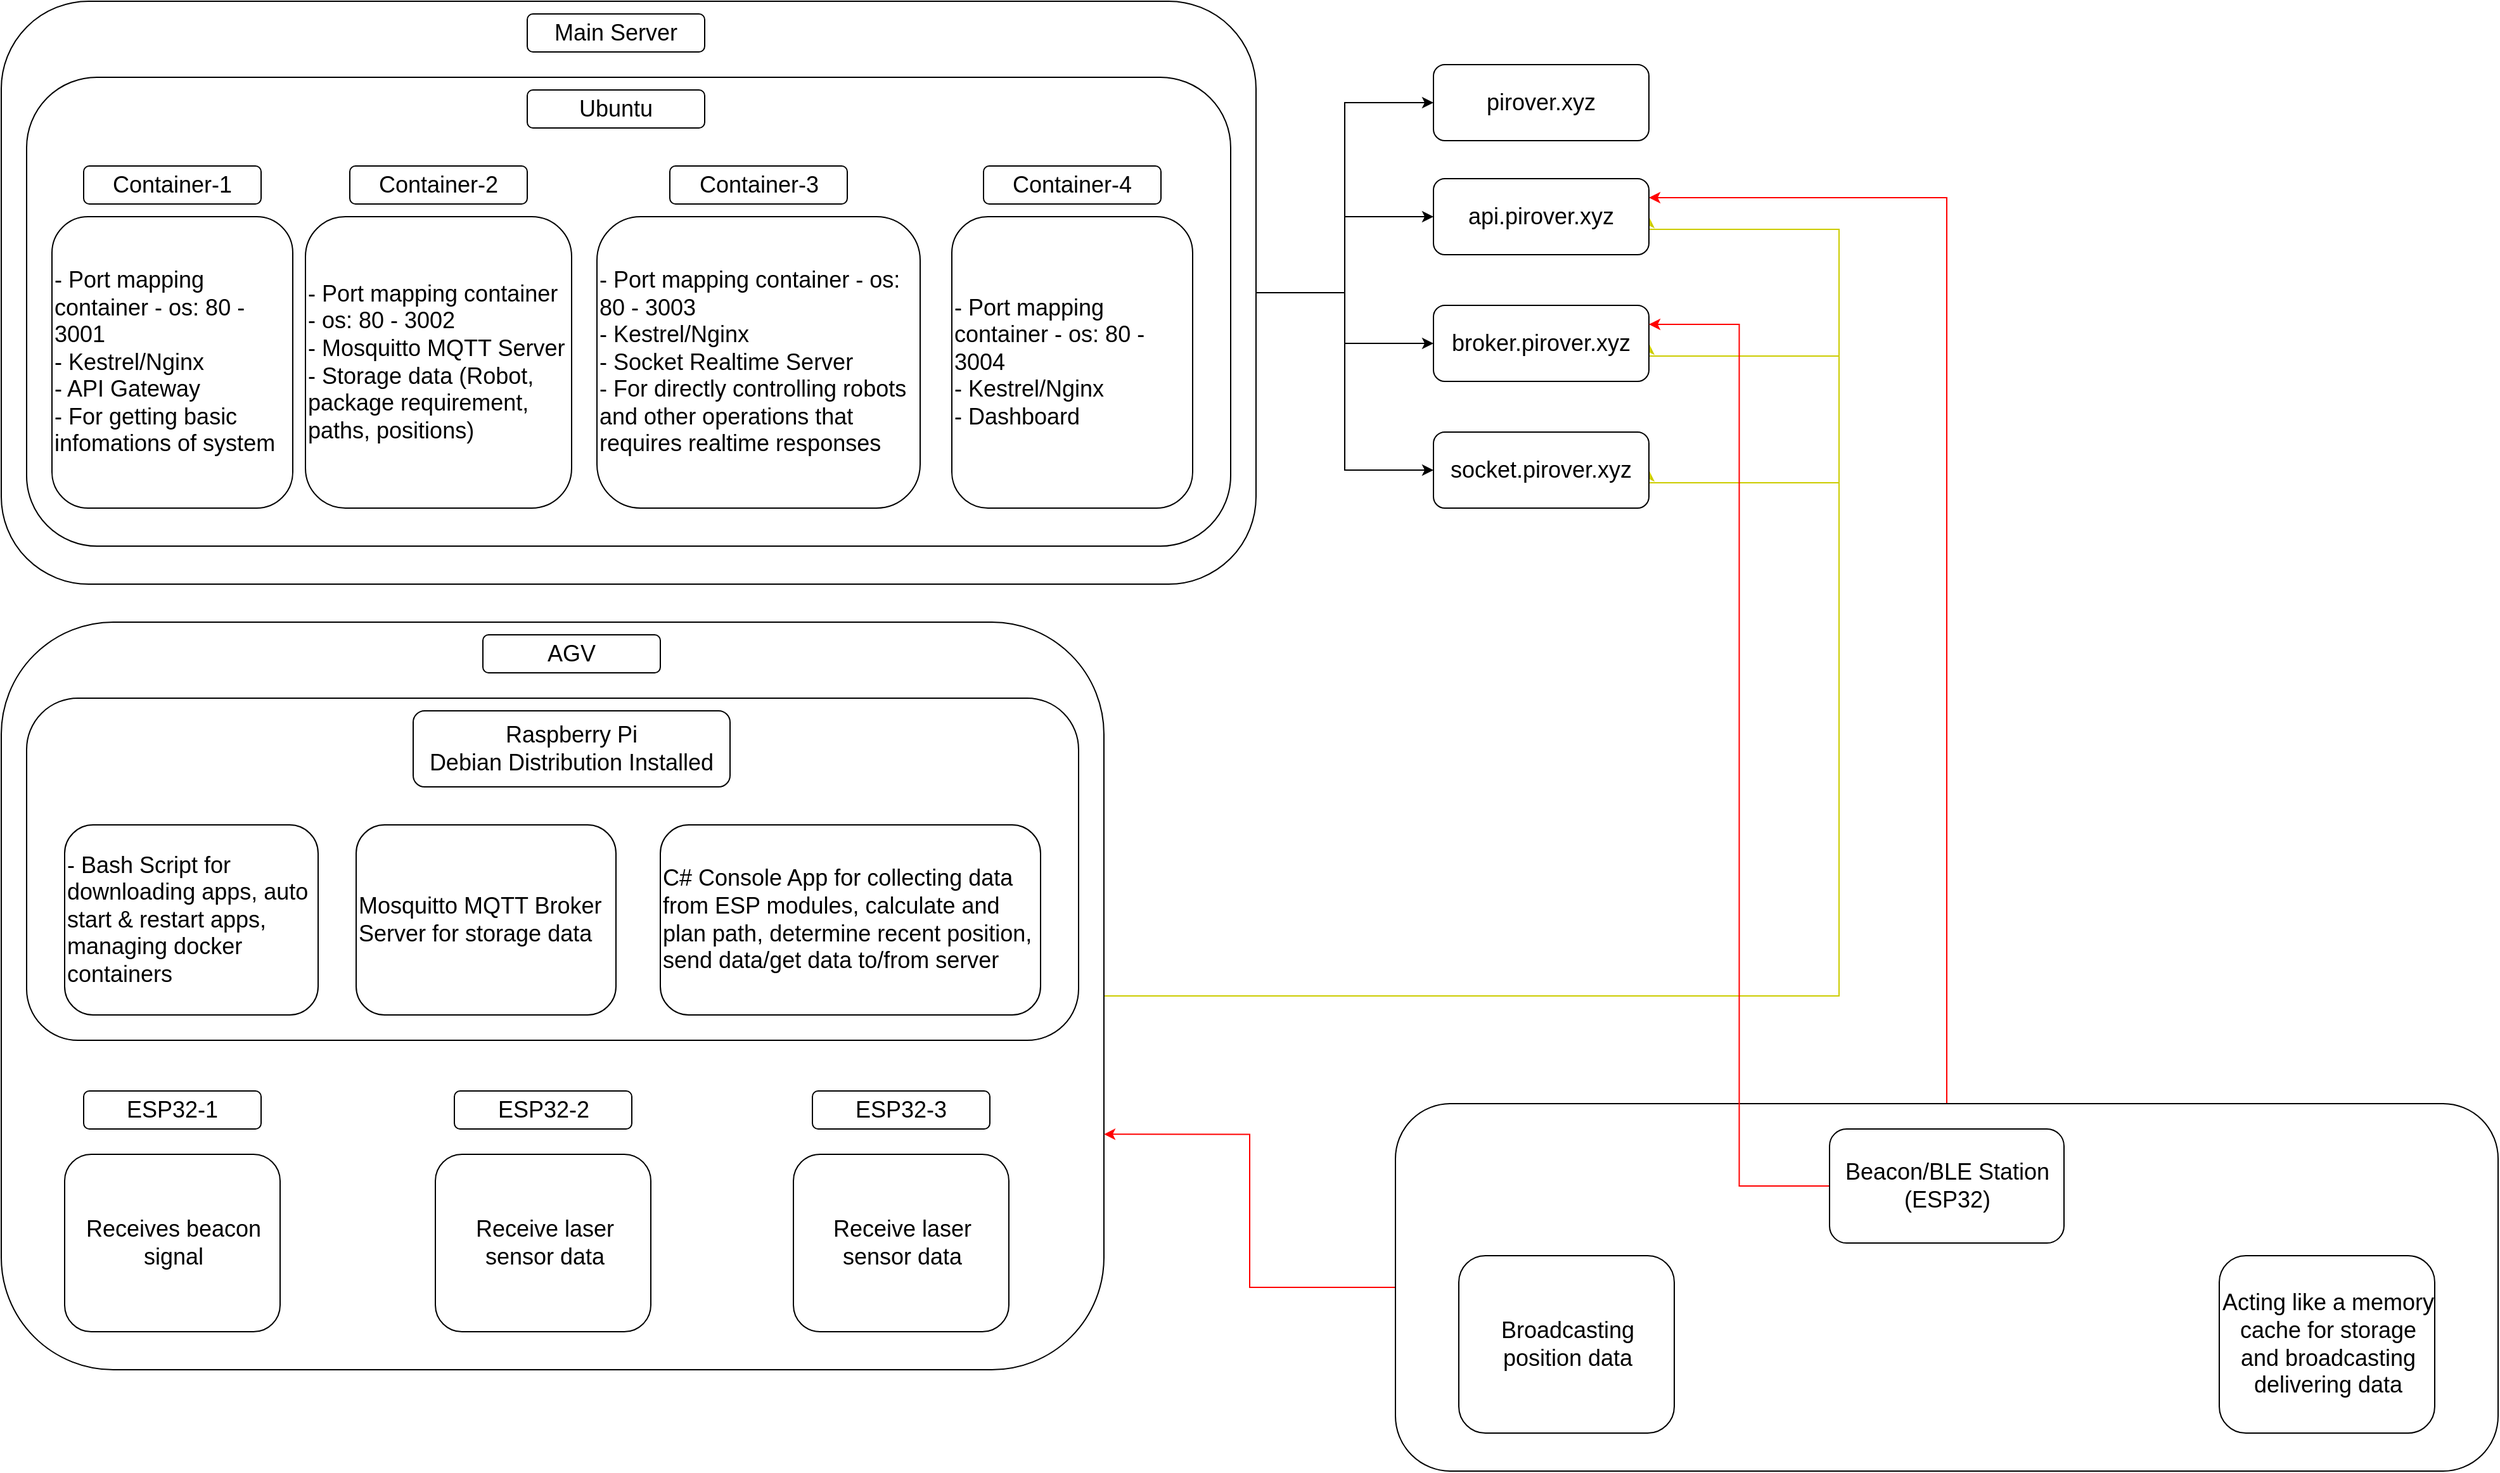 <mxfile version="20.7.4" type="device"><diagram id="YlCNvDEKPO8kXPar9lbc" name="Page-1"><mxGraphModel dx="772" dy="367" grid="1" gridSize="10" guides="1" tooltips="1" connect="1" arrows="1" fold="1" page="1" pageScale="1" pageWidth="4681" pageHeight="3300" math="0" shadow="0"><root><mxCell id="0"/><mxCell id="1" parent="0"/><mxCell id="WySP20K8G3KpDp3f_5PV-9" style="edgeStyle=orthogonalEdgeStyle;rounded=0;orthogonalLoop=1;jettySize=auto;html=1;entryX=0;entryY=0.5;entryDx=0;entryDy=0;" edge="1" parent="1" source="m18VwMMCOiabwWX6GUrg-1" target="m18VwMMCOiabwWX6GUrg-4"><mxGeometry relative="1" as="geometry"/></mxCell><mxCell id="WySP20K8G3KpDp3f_5PV-10" style="edgeStyle=orthogonalEdgeStyle;rounded=0;orthogonalLoop=1;jettySize=auto;html=1;entryX=0;entryY=0.5;entryDx=0;entryDy=0;" edge="1" parent="1" source="m18VwMMCOiabwWX6GUrg-1" target="m18VwMMCOiabwWX6GUrg-5"><mxGeometry relative="1" as="geometry"/></mxCell><mxCell id="WySP20K8G3KpDp3f_5PV-11" style="edgeStyle=orthogonalEdgeStyle;rounded=0;orthogonalLoop=1;jettySize=auto;html=1;entryX=0;entryY=0.5;entryDx=0;entryDy=0;" edge="1" parent="1" source="m18VwMMCOiabwWX6GUrg-1" target="m18VwMMCOiabwWX6GUrg-6"><mxGeometry relative="1" as="geometry"/></mxCell><mxCell id="WySP20K8G3KpDp3f_5PV-13" style="edgeStyle=orthogonalEdgeStyle;rounded=0;orthogonalLoop=1;jettySize=auto;html=1;entryX=0;entryY=0.5;entryDx=0;entryDy=0;" edge="1" parent="1" source="m18VwMMCOiabwWX6GUrg-1" target="WySP20K8G3KpDp3f_5PV-12"><mxGeometry relative="1" as="geometry"/></mxCell><mxCell id="m18VwMMCOiabwWX6GUrg-1" value="" style="rounded=1;whiteSpace=wrap;html=1;" parent="1" vertex="1"><mxGeometry x="60" y="80" width="990" height="460" as="geometry"/></mxCell><mxCell id="WySP20K8G3KpDp3f_5PV-19" style="edgeStyle=orthogonalEdgeStyle;rounded=0;orthogonalLoop=1;jettySize=auto;html=1;entryX=1;entryY=0.5;entryDx=0;entryDy=0;strokeColor=#CCCC00;" edge="1" parent="1" source="m18VwMMCOiabwWX6GUrg-2" target="m18VwMMCOiabwWX6GUrg-6"><mxGeometry relative="1" as="geometry"><Array as="points"><mxPoint x="1510" y="865"/><mxPoint x="1510" y="460"/></Array></mxGeometry></mxCell><mxCell id="WySP20K8G3KpDp3f_5PV-20" style="edgeStyle=orthogonalEdgeStyle;rounded=0;orthogonalLoop=1;jettySize=auto;html=1;entryX=1;entryY=0.5;entryDx=0;entryDy=0;strokeColor=#CCCC00;" edge="1" parent="1" source="m18VwMMCOiabwWX6GUrg-2" target="m18VwMMCOiabwWX6GUrg-5"><mxGeometry relative="1" as="geometry"><Array as="points"><mxPoint x="1510" y="865"/><mxPoint x="1510" y="360"/></Array></mxGeometry></mxCell><mxCell id="WySP20K8G3KpDp3f_5PV-21" style="edgeStyle=orthogonalEdgeStyle;rounded=0;orthogonalLoop=1;jettySize=auto;html=1;entryX=1;entryY=0.5;entryDx=0;entryDy=0;strokeColor=#CCCC00;" edge="1" parent="1" source="m18VwMMCOiabwWX6GUrg-2" target="m18VwMMCOiabwWX6GUrg-4"><mxGeometry relative="1" as="geometry"><Array as="points"><mxPoint x="1510" y="865"/><mxPoint x="1510" y="260"/><mxPoint x="1360" y="260"/></Array></mxGeometry></mxCell><mxCell id="m18VwMMCOiabwWX6GUrg-2" value="" style="rounded=1;whiteSpace=wrap;html=1;" parent="1" vertex="1"><mxGeometry x="60" y="570" width="870" height="590" as="geometry"/></mxCell><mxCell id="WySP20K8G3KpDp3f_5PV-24" style="edgeStyle=orthogonalEdgeStyle;rounded=0;orthogonalLoop=1;jettySize=auto;html=1;entryX=1;entryY=0.25;entryDx=0;entryDy=0;strokeColor=#FF0000;" edge="1" parent="1" source="m18VwMMCOiabwWX6GUrg-3" target="m18VwMMCOiabwWX6GUrg-4"><mxGeometry relative="1" as="geometry"/></mxCell><mxCell id="WySP20K8G3KpDp3f_5PV-29" style="edgeStyle=orthogonalEdgeStyle;rounded=0;orthogonalLoop=1;jettySize=auto;html=1;entryX=1;entryY=0.685;entryDx=0;entryDy=0;entryPerimeter=0;strokeColor=#FF0000;" edge="1" parent="1" source="m18VwMMCOiabwWX6GUrg-3" target="m18VwMMCOiabwWX6GUrg-2"><mxGeometry relative="1" as="geometry"/></mxCell><mxCell id="m18VwMMCOiabwWX6GUrg-3" value="&lt;font style=&quot;font-size: 18px;&quot;&gt;&lt;br&gt;&lt;/font&gt;" style="rounded=1;whiteSpace=wrap;html=1;" parent="1" vertex="1"><mxGeometry x="1160" y="950" width="870" height="290" as="geometry"/></mxCell><mxCell id="m18VwMMCOiabwWX6GUrg-4" value="&lt;font style=&quot;font-size: 18px;&quot;&gt;api.pirover.xyz&lt;/font&gt;" style="rounded=1;whiteSpace=wrap;html=1;" parent="1" vertex="1"><mxGeometry x="1190" y="220" width="170" height="60" as="geometry"/></mxCell><mxCell id="m18VwMMCOiabwWX6GUrg-5" value="&lt;font style=&quot;font-size: 18px;&quot;&gt;broker.pirover.xyz&lt;/font&gt;" style="rounded=1;whiteSpace=wrap;html=1;" parent="1" vertex="1"><mxGeometry x="1190" y="320" width="170" height="60" as="geometry"/></mxCell><mxCell id="m18VwMMCOiabwWX6GUrg-6" value="&lt;font style=&quot;font-size: 18px;&quot;&gt;socket.pirover.xyz&lt;/font&gt;" style="rounded=1;whiteSpace=wrap;html=1;" parent="1" vertex="1"><mxGeometry x="1190" y="420" width="170" height="60" as="geometry"/></mxCell><mxCell id="m18VwMMCOiabwWX6GUrg-8" value="AGV" style="rounded=1;whiteSpace=wrap;html=1;fontSize=18;" parent="1" vertex="1"><mxGeometry x="440" y="580" width="140" height="30" as="geometry"/></mxCell><mxCell id="m18VwMMCOiabwWX6GUrg-10" value="ESP32-1" style="rounded=1;whiteSpace=wrap;html=1;fontSize=18;" parent="1" vertex="1"><mxGeometry x="125" y="940" width="140" height="30" as="geometry"/></mxCell><mxCell id="m18VwMMCOiabwWX6GUrg-11" value="ESP32-2" style="rounded=1;whiteSpace=wrap;html=1;fontSize=18;" parent="1" vertex="1"><mxGeometry x="417.5" y="940" width="140" height="30" as="geometry"/></mxCell><mxCell id="m18VwMMCOiabwWX6GUrg-14" value="Main Server" style="rounded=1;whiteSpace=wrap;html=1;fontSize=18;" parent="1" vertex="1"><mxGeometry x="475" y="90" width="140" height="30" as="geometry"/></mxCell><mxCell id="m18VwMMCOiabwWX6GUrg-15" value="" style="rounded=1;whiteSpace=wrap;html=1;fontSize=18;" parent="1" vertex="1"><mxGeometry x="80" y="140" width="950" height="370" as="geometry"/></mxCell><mxCell id="m18VwMMCOiabwWX6GUrg-16" value="Ubuntu" style="rounded=1;whiteSpace=wrap;html=1;fontSize=18;" parent="1" vertex="1"><mxGeometry x="475" y="150" width="140" height="30" as="geometry"/></mxCell><mxCell id="m18VwMMCOiabwWX6GUrg-17" value="Container-1" style="rounded=1;whiteSpace=wrap;html=1;fontSize=18;" parent="1" vertex="1"><mxGeometry x="125" y="210" width="140" height="30" as="geometry"/></mxCell><mxCell id="m18VwMMCOiabwWX6GUrg-18" value="Container-2" style="rounded=1;whiteSpace=wrap;html=1;fontSize=18;" parent="1" vertex="1"><mxGeometry x="335" y="210" width="140" height="30" as="geometry"/></mxCell><mxCell id="m18VwMMCOiabwWX6GUrg-20" value="Container-3" style="rounded=1;whiteSpace=wrap;html=1;fontSize=18;" parent="1" vertex="1"><mxGeometry x="587.5" y="210" width="140" height="30" as="geometry"/></mxCell><mxCell id="m18VwMMCOiabwWX6GUrg-22" value="&lt;div style=&quot;&quot;&gt;&lt;span style=&quot;background-color: initial;&quot;&gt;- Port mapping container - os: 80 - 3001&lt;br&gt;- Kestrel/Nginx&lt;/span&gt;&lt;/div&gt;&lt;div style=&quot;&quot;&gt;&lt;span style=&quot;background-color: initial;&quot;&gt;- API Gateway&lt;/span&gt;&lt;/div&gt;&lt;div style=&quot;&quot;&gt;&lt;span style=&quot;background-color: initial;&quot;&gt;- For getting basic infomations of system&lt;/span&gt;&lt;/div&gt;&lt;div style=&quot;text-align: justify;&quot;&gt;&lt;/div&gt;" style="rounded=1;whiteSpace=wrap;html=1;fontSize=18;align=left;" parent="1" vertex="1"><mxGeometry x="100" y="250" width="190" height="230" as="geometry"/></mxCell><mxCell id="m18VwMMCOiabwWX6GUrg-23" value="&lt;div style=&quot;&quot;&gt;&lt;span style=&quot;background-color: initial;&quot;&gt;- Port mapping container - os: 80 - 3002&lt;br&gt;&lt;/span&gt;&lt;/div&gt;&lt;div style=&quot;&quot;&gt;&lt;span style=&quot;background-color: initial;&quot;&gt;- Mosquitto MQTT Server&lt;/span&gt;&lt;br&gt;&lt;/div&gt;&lt;div style=&quot;&quot;&gt;&lt;span style=&quot;background-color: initial;&quot;&gt;- Storage data (Robot, package requirement, paths, positions)&lt;/span&gt;&lt;/div&gt;&lt;div style=&quot;text-align: justify;&quot;&gt;&lt;/div&gt;" style="rounded=1;whiteSpace=wrap;html=1;fontSize=18;align=left;" parent="1" vertex="1"><mxGeometry x="300" y="250" width="210" height="230" as="geometry"/></mxCell><mxCell id="m18VwMMCOiabwWX6GUrg-24" value="&lt;div style=&quot;&quot;&gt;&lt;span style=&quot;background-color: initial;&quot;&gt;- Port mapping container - os: 80 - 3003&lt;br&gt;- Kestrel/Nginx&lt;/span&gt;&lt;/div&gt;&lt;div style=&quot;&quot;&gt;&lt;span style=&quot;background-color: initial;&quot;&gt;- Socket Realtime Server&lt;/span&gt;&lt;br&gt;&lt;/div&gt;&lt;div style=&quot;&quot;&gt;&lt;span style=&quot;background-color: initial;&quot;&gt;- For directly controlling robots and other operations that requires realtime responses&lt;/span&gt;&lt;/div&gt;&lt;div style=&quot;text-align: justify;&quot;&gt;&lt;/div&gt;" style="rounded=1;whiteSpace=wrap;html=1;fontSize=18;align=left;" parent="1" vertex="1"><mxGeometry x="530" y="250" width="255" height="230" as="geometry"/></mxCell><mxCell id="m18VwMMCOiabwWX6GUrg-25" value="&lt;div style=&quot;&quot;&gt;&lt;div style=&quot;&quot;&gt;&lt;span style=&quot;background-color: initial;&quot;&gt;- Port mapping container - os: 80 - 3004&lt;/span&gt;&lt;/div&gt;&lt;span style=&quot;background-color: initial;&quot;&gt;&lt;div style=&quot;&quot;&gt;&lt;span style=&quot;background-color: initial;&quot;&gt;- Kestrel/Nginx&lt;/span&gt;&lt;/div&gt;&lt;/span&gt;&lt;/div&gt;&lt;div style=&quot;&quot;&gt;&lt;span style=&quot;background-color: initial;&quot;&gt;- Dashboard&lt;/span&gt;&lt;br&gt;&lt;/div&gt;&lt;div style=&quot;text-align: justify;&quot;&gt;&lt;/div&gt;" style="rounded=1;whiteSpace=wrap;html=1;fontSize=18;align=left;" parent="1" vertex="1"><mxGeometry x="810" y="250" width="190" height="230" as="geometry"/></mxCell><mxCell id="m18VwMMCOiabwWX6GUrg-26" value="Container-4" style="rounded=1;whiteSpace=wrap;html=1;fontSize=18;" parent="1" vertex="1"><mxGeometry x="835" y="210" width="140" height="30" as="geometry"/></mxCell><mxCell id="m18VwMMCOiabwWX6GUrg-31" value="" style="rounded=1;whiteSpace=wrap;html=1;fontSize=18;" parent="1" vertex="1"><mxGeometry x="80" y="630" width="830" height="270" as="geometry"/></mxCell><mxCell id="m18VwMMCOiabwWX6GUrg-32" value="Raspberry Pi&lt;br&gt;Debian Distribution Installed" style="rounded=1;whiteSpace=wrap;html=1;fontSize=18;" parent="1" vertex="1"><mxGeometry x="385" y="640" width="250" height="60" as="geometry"/></mxCell><mxCell id="m18VwMMCOiabwWX6GUrg-36" value="&lt;div style=&quot;&quot;&gt;- Bash Script for downloading apps, auto start &amp;amp; restart apps, managing docker containers&lt;/div&gt;&lt;div style=&quot;text-align: justify;&quot;&gt;&lt;/div&gt;" style="rounded=1;whiteSpace=wrap;html=1;fontSize=18;align=left;" parent="1" vertex="1"><mxGeometry x="110" y="730" width="200" height="150" as="geometry"/></mxCell><mxCell id="m18VwMMCOiabwWX6GUrg-40" value="&lt;div style=&quot;&quot;&gt;Mosquitto MQTT Broker Server for storage data&lt;/div&gt;&lt;div style=&quot;text-align: justify;&quot;&gt;&lt;/div&gt;" style="rounded=1;whiteSpace=wrap;html=1;fontSize=18;align=left;" parent="1" vertex="1"><mxGeometry x="340" y="730" width="205" height="150" as="geometry"/></mxCell><mxCell id="Epoc1q3Hlv4guOgNN1QU-1" value="&lt;div style=&quot;&quot;&gt;C# Console App for collecting data from ESP modules, calculate and plan path, determine recent position, send data/get data to/from server&lt;/div&gt;&lt;div style=&quot;text-align: justify;&quot;&gt;&lt;/div&gt;" style="rounded=1;whiteSpace=wrap;html=1;fontSize=18;align=left;" parent="1" vertex="1"><mxGeometry x="580" y="730" width="300" height="150" as="geometry"/></mxCell><mxCell id="WySP20K8G3KpDp3f_5PV-6" value="&lt;div style=&quot;text-align: center;&quot;&gt;Receives beacon signal&lt;/div&gt;&lt;div style=&quot;text-align: justify;&quot;&gt;&lt;/div&gt;" style="rounded=1;whiteSpace=wrap;html=1;fontSize=18;align=left;" vertex="1" parent="1"><mxGeometry x="110" y="990" width="170" height="140" as="geometry"/></mxCell><mxCell id="WySP20K8G3KpDp3f_5PV-7" value="&lt;div style=&quot;text-align: center;&quot;&gt;Receive laser sensor data&lt;/div&gt;&lt;div style=&quot;text-align: justify;&quot;&gt;&lt;/div&gt;" style="rounded=1;whiteSpace=wrap;html=1;fontSize=18;align=left;" vertex="1" parent="1"><mxGeometry x="402.5" y="990" width="170" height="140" as="geometry"/></mxCell><mxCell id="WySP20K8G3KpDp3f_5PV-25" style="edgeStyle=orthogonalEdgeStyle;rounded=0;orthogonalLoop=1;jettySize=auto;html=1;entryX=1;entryY=0.25;entryDx=0;entryDy=0;strokeColor=#FF0000;" edge="1" parent="1" source="WySP20K8G3KpDp3f_5PV-8" target="m18VwMMCOiabwWX6GUrg-5"><mxGeometry relative="1" as="geometry"/></mxCell><mxCell id="WySP20K8G3KpDp3f_5PV-8" value="Beacon/BLE Station&lt;br&gt;(ESP32)" style="rounded=1;whiteSpace=wrap;html=1;fontSize=18;" vertex="1" parent="1"><mxGeometry x="1502.5" y="970" width="185" height="90" as="geometry"/></mxCell><mxCell id="WySP20K8G3KpDp3f_5PV-12" value="&lt;font style=&quot;font-size: 18px;&quot;&gt;pirover.xyz&lt;/font&gt;" style="rounded=1;whiteSpace=wrap;html=1;" vertex="1" parent="1"><mxGeometry x="1190" y="130" width="170" height="60" as="geometry"/></mxCell><mxCell id="WySP20K8G3KpDp3f_5PV-14" value="&lt;div style=&quot;text-align: center;&quot;&gt;Receive laser sensor data&lt;/div&gt;&lt;div style=&quot;text-align: justify;&quot;&gt;&lt;/div&gt;" style="rounded=1;whiteSpace=wrap;html=1;fontSize=18;align=left;" vertex="1" parent="1"><mxGeometry x="685" y="990" width="170" height="140" as="geometry"/></mxCell><mxCell id="WySP20K8G3KpDp3f_5PV-15" value="ESP32-3" style="rounded=1;whiteSpace=wrap;html=1;fontSize=18;" vertex="1" parent="1"><mxGeometry x="700" y="940" width="140" height="30" as="geometry"/></mxCell><mxCell id="WySP20K8G3KpDp3f_5PV-16" value="&lt;div style=&quot;text-align: center;&quot;&gt;Broadcasting position data&lt;/div&gt;&lt;div style=&quot;text-align: justify;&quot;&gt;&lt;/div&gt;" style="rounded=1;whiteSpace=wrap;html=1;fontSize=18;align=left;" vertex="1" parent="1"><mxGeometry x="1210" y="1070" width="170" height="140" as="geometry"/></mxCell><mxCell id="WySP20K8G3KpDp3f_5PV-17" value="&lt;div style=&quot;text-align: center;&quot;&gt;Acting like a memory cache for storage and broadcasting delivering data&lt;/div&gt;&lt;div style=&quot;text-align: justify;&quot;&gt;&lt;/div&gt;" style="rounded=1;whiteSpace=wrap;html=1;fontSize=18;align=left;" vertex="1" parent="1"><mxGeometry x="1810" y="1070" width="170" height="140" as="geometry"/></mxCell></root></mxGraphModel></diagram></mxfile>